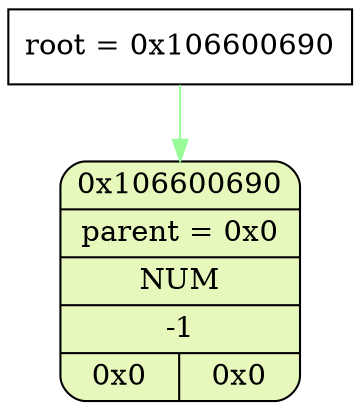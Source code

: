 digraph
{
    node_info[shape = record, label = "{root = 0x106600690}"];

    node_info->node_0x106600690 [color = "#98FB98"];
    node_0x106600690[shape = Mrecord, label = "{{0x106600690} | {parent =  0x0} | {NUM} | {-1} | {0x0 | 0x0}}",
                style="filled", fillcolor="#E7F8BC"];
}